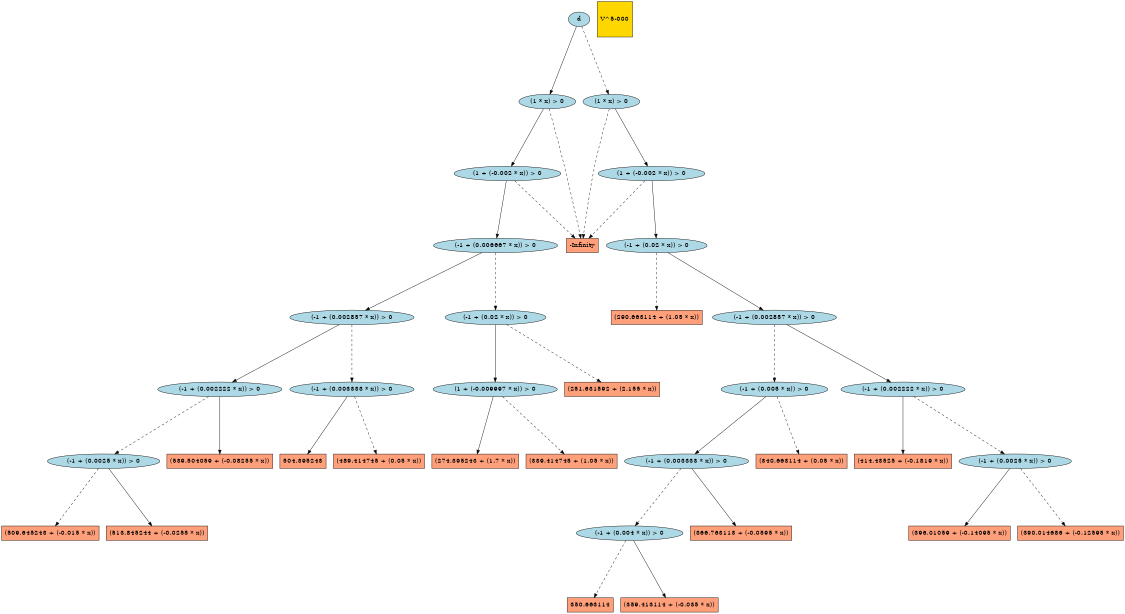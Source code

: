 digraph G { 
graph [ fontname = "Helvetica",fontsize="16",ratio = "auto",
        size="7.5,10",ranksep="2.00" ];
node [fontsize="16"];
"77608" [label="(509.645243 + (-0.015 * x))",fillcolor=lightsalmon,color=black,shape=box,style=filled];
"82300" [label="(-1 + (0.002222 * x)) > 0",fillcolor=lightblue,color=black,shape=ellipse,style=filled];
"39333" [label="(290.663114 + (1.05 * x))",fillcolor=lightsalmon,color=black,shape=box,style=filled];
"82302" [label="(-1 + (0.006667 * x)) > 0",fillcolor=lightblue,color=black,shape=ellipse,style=filled];
"82301" [label="(-1 + (0.002857 * x)) > 0",fillcolor=lightblue,color=black,shape=ellipse,style=filled];
"56986" [label="350.663114",fillcolor=lightsalmon,color=black,shape=box,style=filled];
"60204" [label="(-1 + (0.005 * x)) > 0",fillcolor=lightblue,color=black,shape=ellipse,style=filled];
"60203" [label="(-1 + (0.003333 * x)) > 0",fillcolor=lightblue,color=black,shape=ellipse,style=filled];
"82304" [label="(1 * x) > 0",fillcolor=lightblue,color=black,shape=ellipse,style=filled];
"82303" [label="(1 + (-0.002 * x)) > 0",fillcolor=lightblue,color=black,shape=ellipse,style=filled];
"81921" [label="(-1 + (0.0025 * x)) > 0",fillcolor=lightblue,color=black,shape=ellipse,style=filled];
"82305" [label="d",fillcolor=lightblue,color=black,shape=ellipse,style=filled];
"76607" [label="504.395243",fillcolor=lightsalmon,color=black,shape=box,style=filled];
"75107" [label="(489.414745 + (0.05 * x))",fillcolor=lightsalmon,color=black,shape=box,style=filled];
"51830" [label="(340.663114 + (0.05 * x))",fillcolor=lightsalmon,color=black,shape=box,style=filled];
"70404" [label="(1 + (-0.009997 * x)) > 0",fillcolor=lightblue,color=black,shape=ellipse,style=filled];
"58025" [label="(359.413114 + (-0.035 * x))",fillcolor=lightsalmon,color=black,shape=box,style=filled];
"61811" [label="(1 * x) > 0",fillcolor=lightblue,color=black,shape=ellipse,style=filled];
"61810" [label="(1 + (-0.002 * x)) > 0",fillcolor=lightblue,color=black,shape=ellipse,style=filled];
"57543" [label="(414.43525 + (-0.1819 * x))",fillcolor=lightsalmon,color=black,shape=box,style=filled];
"77875" [label="(513.845244 + (-0.0255 * x))",fillcolor=lightsalmon,color=black,shape=box,style=filled];
"70532" [label="(-1 + (0.02 * x)) > 0",fillcolor=lightblue,color=black,shape=ellipse,style=filled];
"80675" [label="(-1 + (0.003333 * x)) > 0",fillcolor=lightblue,color=black,shape=ellipse,style=filled];
"78208" [label="(539.504059 + (-0.08255 * x))",fillcolor=lightsalmon,color=black,shape=box,style=filled];
"61391" [label="(-1 + (0.0025 * x)) > 0",fillcolor=lightblue,color=black,shape=ellipse,style=filled];
"57236" [label="(396.01059 + (-0.14095 * x))",fillcolor=lightsalmon,color=black,shape=box,style=filled];
"58309" [label="(-1 + (0.004 * x)) > 0",fillcolor=lightblue,color=black,shape=ellipse,style=filled];
"59336" [label="(390.014686 + (-0.12595 * x))",fillcolor=lightsalmon,color=black,shape=box,style=filled];
"64694" [label="(274.395243 + (1.7 * x))",fillcolor=lightsalmon,color=black,shape=box,style=filled];
"64692" [label="(339.414745 + (1.05 * x))",fillcolor=lightsalmon,color=black,shape=box,style=filled];
"4" [label="-Infinity",fillcolor=lightsalmon,color=black,shape=box,style=filled];
"61807" [label="(-1 + (0.002222 * x)) > 0",fillcolor=lightblue,color=black,shape=ellipse,style=filled];
"61808" [label="(-1 + (0.002857 * x)) > 0",fillcolor=lightblue,color=black,shape=ellipse,style=filled];
"59879" [label="(366.763113 + (-0.0595 * x))",fillcolor=lightsalmon,color=black,shape=box,style=filled];
"61809" [label="(-1 + (0.02 * x)) > 0",fillcolor=lightblue,color=black,shape=ellipse,style=filled];
"63149" [label="(251.631592 + (2.155 * x))",fillcolor=lightsalmon,color=black,shape=box,style=filled];
"_temp_" [label="V^5-000",fillcolor=gold1,color=black,shape=square,style=filled];
"82300" -> "81921" [color=black,style=dashed];
"82300" -> "78208" [color=black,style=solid];
"82302" -> "82301" [color=black,style=solid];
"82302" -> "70532" [color=black,style=dashed];
"82301" -> "82300" [color=black,style=solid];
"82301" -> "80675" [color=black,style=dashed];
"60204" -> "60203" [color=black,style=solid];
"60204" -> "51830" [color=black,style=dashed];
"60203" -> "59879" [color=black,style=solid];
"60203" -> "58309" [color=black,style=dashed];
"82304" -> "82303" [color=black,style=solid];
"82304" -> "4" [color=black,style=dashed];
"82303" -> "82302" [color=black,style=solid];
"82303" -> "4" [color=black,style=dashed];
"81921" -> "77608" [color=black,style=dashed];
"81921" -> "77875" [color=black,style=solid];
"82305" -> "61811" [color=black,style=dashed];
"82305" -> "82304" [color=black,style=solid];
"70404" -> "64694" [color=black,style=solid];
"70404" -> "64692" [color=black,style=dashed];
"61811" -> "61810" [color=black,style=solid];
"61811" -> "4" [color=black,style=dashed];
"61810" -> "4" [color=black,style=dashed];
"61810" -> "61809" [color=black,style=solid];
"70532" -> "63149" [color=black,style=dashed];
"70532" -> "70404" [color=black,style=solid];
"80675" -> "76607" [color=black,style=solid];
"80675" -> "75107" [color=black,style=dashed];
"61391" -> "57236" [color=black,style=solid];
"61391" -> "59336" [color=black,style=dashed];
"58309" -> "58025" [color=black,style=solid];
"58309" -> "56986" [color=black,style=dashed];
"61807" -> "57543" [color=black,style=solid];
"61807" -> "61391" [color=black,style=dashed];
"61808" -> "60204" [color=black,style=dashed];
"61808" -> "61807" [color=black,style=solid];
"61809" -> "39333" [color=black,style=dashed];
"61809" -> "61808" [color=black,style=solid];
}
